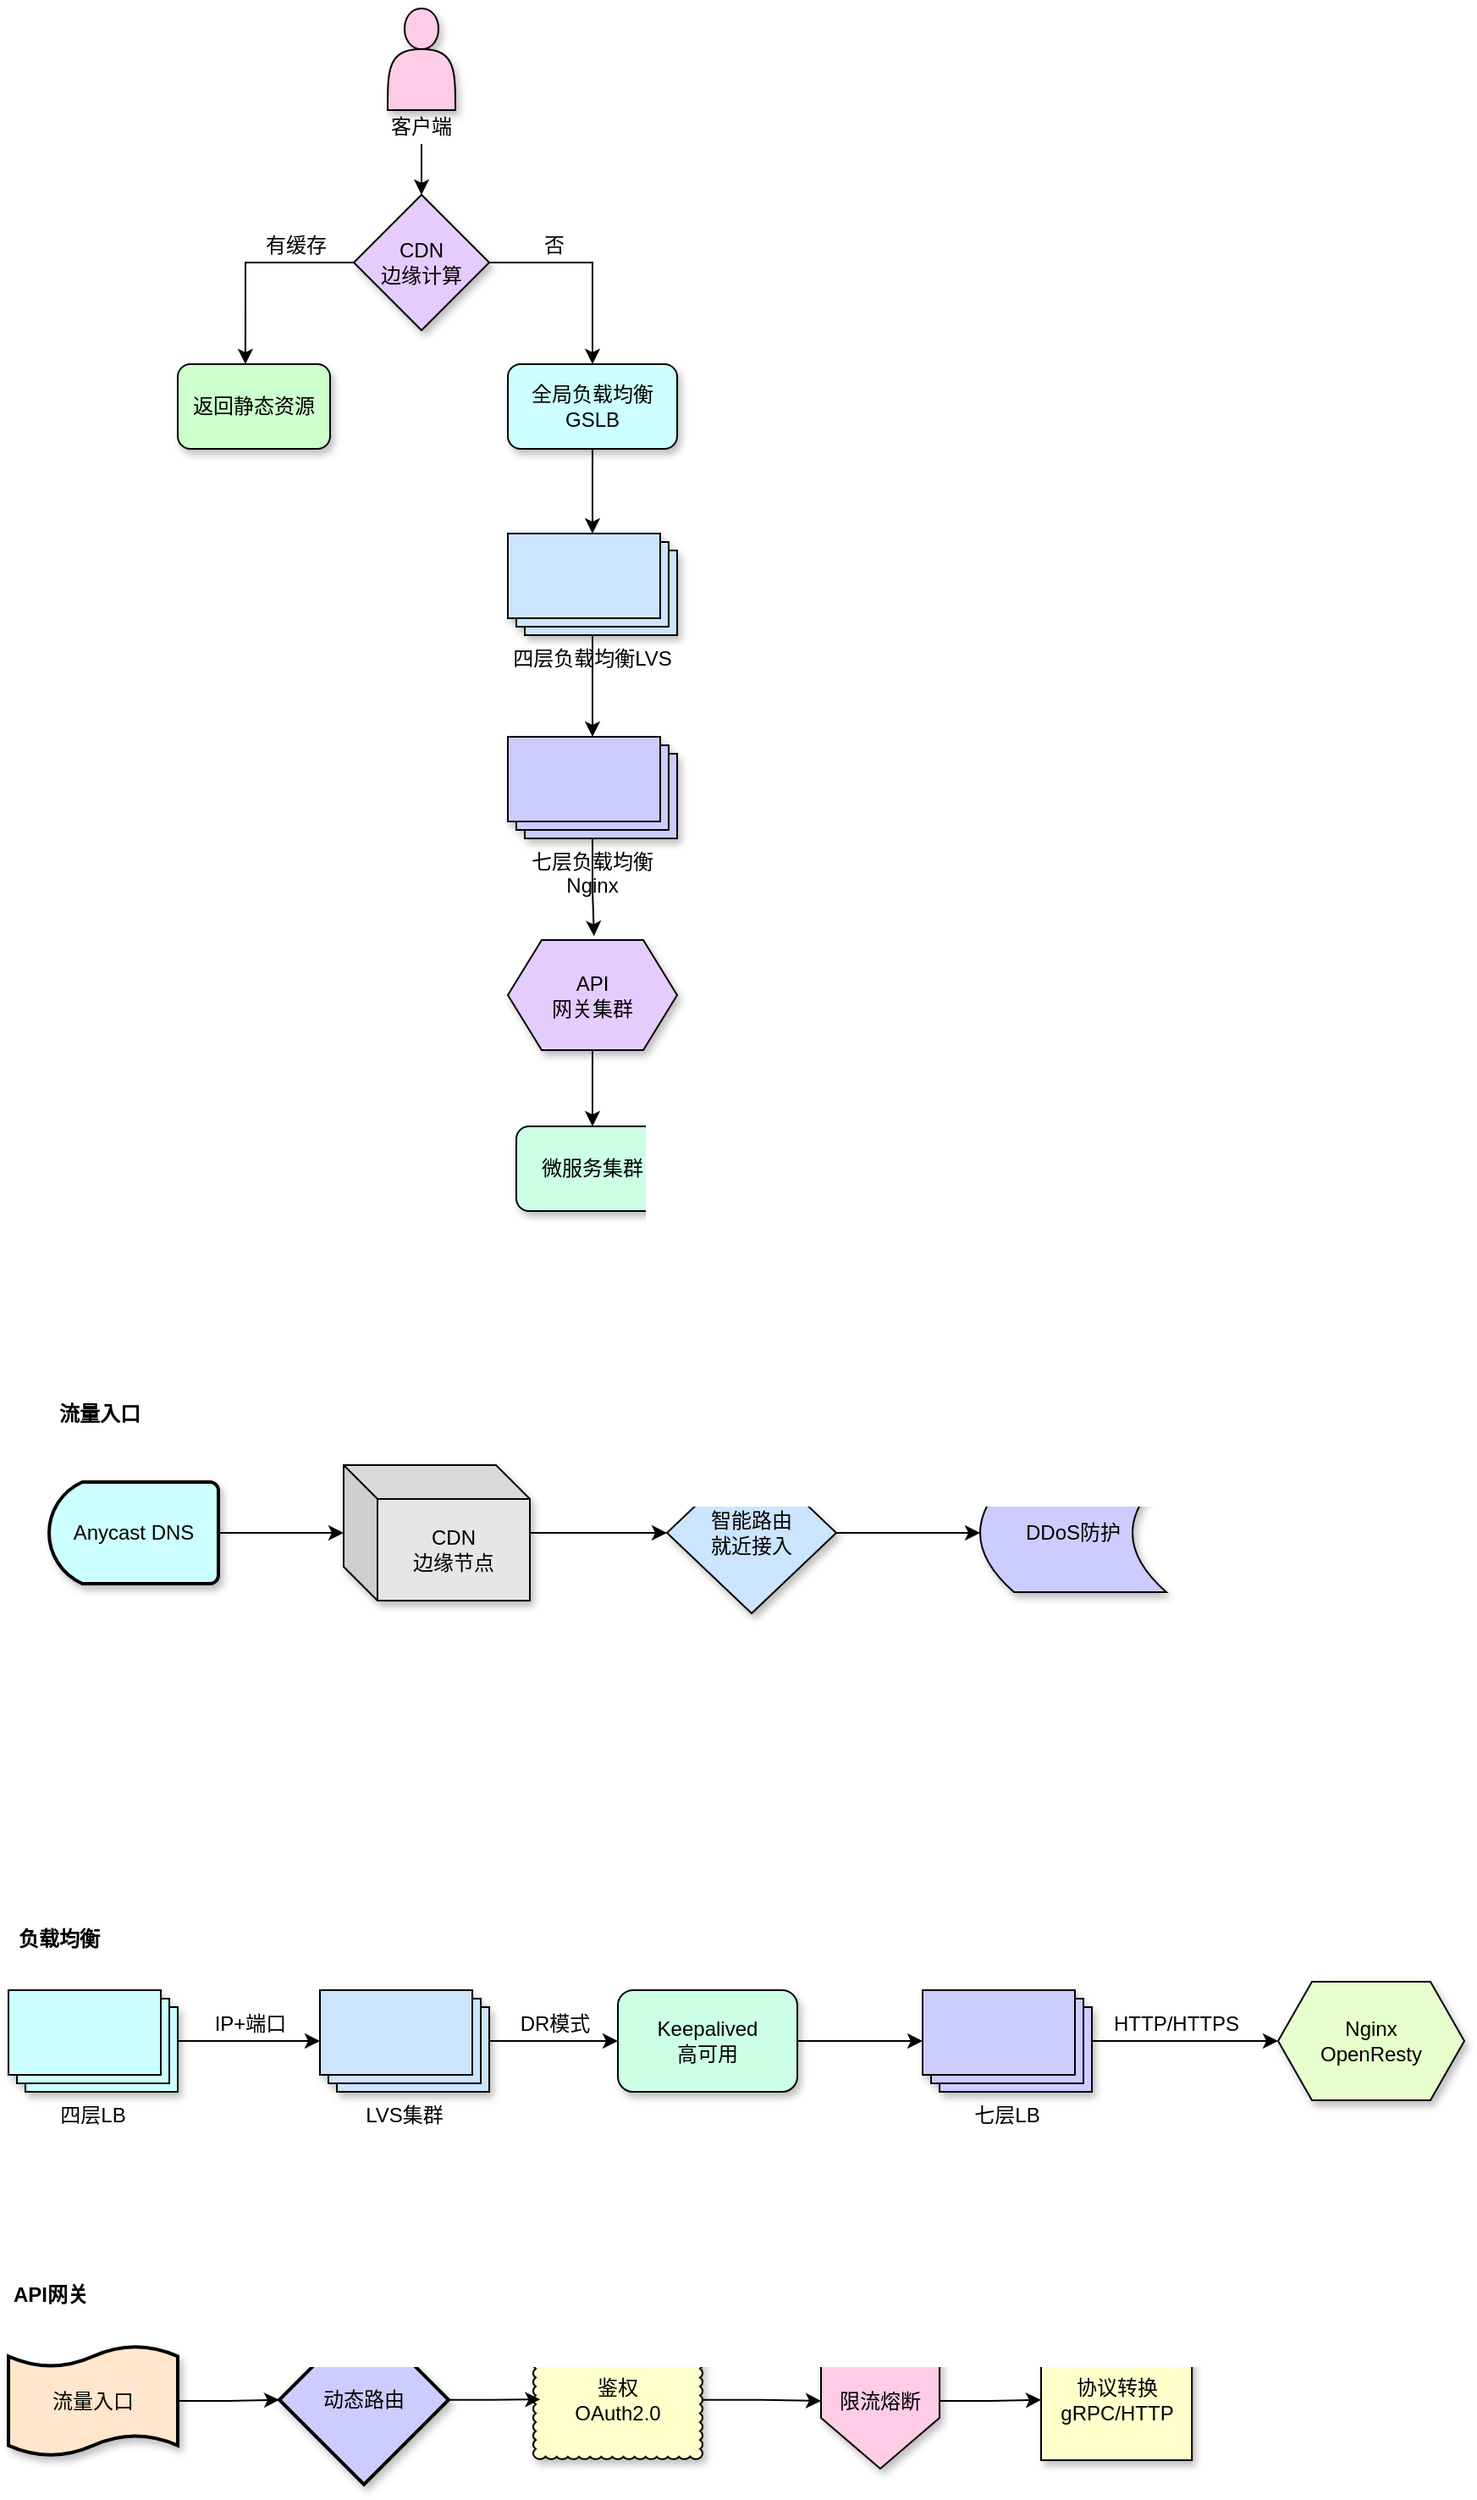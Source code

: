 <mxfile version="28.0.7">
  <diagram name="第 1 页" id="UgM8FfxsNI3zfSPlbwk3">
    <mxGraphModel dx="1073" dy="521" grid="1" gridSize="10" guides="1" tooltips="1" connect="1" arrows="1" fold="1" page="1" pageScale="1" pageWidth="827" pageHeight="1169" math="0" shadow="0">
      <root>
        <mxCell id="0" />
        <mxCell id="1" parent="0" />
        <mxCell id="dd9rRILLbQaEppfjLX-1-6" value="七层负载均衡Nginx" style="verticalLabelPosition=bottom;verticalAlign=top;html=1;shape=mxgraph.basic.layered_rect;dx=10;outlineConnect=0;whiteSpace=wrap;shadow=1;fillColor=#CCCCFF;" parent="1" vertex="1">
          <mxGeometry x="355" y="540" width="100" height="60" as="geometry" />
        </mxCell>
        <mxCell id="G7YPm5RvyC9O0uatV-jY-27" style="edgeStyle=orthogonalEdgeStyle;rounded=0;orthogonalLoop=1;jettySize=auto;html=1;entryX=0.5;entryY=0;entryDx=0;entryDy=0;" edge="1" parent="1" source="dd9rRILLbQaEppfjLX-1-7" target="dd9rRILLbQaEppfjLX-1-27">
          <mxGeometry relative="1" as="geometry" />
        </mxCell>
        <mxCell id="dd9rRILLbQaEppfjLX-1-7" value="API&lt;br&gt;网关集群" style="shape=hexagon;perimeter=hexagonPerimeter2;whiteSpace=wrap;html=1;fixedSize=1;fillColor=#E5CCFF;shadow=1;" parent="1" vertex="1">
          <mxGeometry x="355" y="660" width="100" height="65" as="geometry" />
        </mxCell>
        <mxCell id="dd9rRILLbQaEppfjLX-1-27" value="微服务集群" style="rounded=1;whiteSpace=wrap;html=1;fillColor=#CCFFE6;shadow=1;" parent="1" vertex="1">
          <mxGeometry x="360" y="770" width="90" height="50" as="geometry" />
        </mxCell>
        <mxCell id="dd9rRILLbQaEppfjLX-1-1" value="" style="shape=actor;whiteSpace=wrap;html=1;fillColor=#FFCCE6;shadow=1;" parent="1" vertex="1">
          <mxGeometry x="284" y="110" width="40" height="60" as="geometry" />
        </mxCell>
        <mxCell id="G7YPm5RvyC9O0uatV-jY-23" style="edgeStyle=orthogonalEdgeStyle;rounded=0;orthogonalLoop=1;jettySize=auto;html=1;exitX=1;exitY=0.5;exitDx=0;exitDy=0;entryX=0.5;entryY=0;entryDx=0;entryDy=0;" edge="1" parent="1" source="dd9rRILLbQaEppfjLX-1-2" target="G7YPm5RvyC9O0uatV-jY-19">
          <mxGeometry relative="1" as="geometry" />
        </mxCell>
        <mxCell id="dd9rRILLbQaEppfjLX-1-2" value="CDN&lt;br&gt;边缘计算" style="rhombus;whiteSpace=wrap;html=1;fillColor=#E5CCFF;shadow=1;" parent="1" vertex="1">
          <mxGeometry x="264" y="220" width="80" height="80" as="geometry" />
        </mxCell>
        <mxCell id="dd9rRILLbQaEppfjLX-1-10" style="edgeStyle=orthogonalEdgeStyle;rounded=0;orthogonalLoop=1;jettySize=auto;html=1;entryX=0.5;entryY=0;entryDx=0;entryDy=0;" parent="1" source="dd9rRILLbQaEppfjLX-1-3" target="dd9rRILLbQaEppfjLX-1-2" edge="1">
          <mxGeometry relative="1" as="geometry" />
        </mxCell>
        <mxCell id="dd9rRILLbQaEppfjLX-1-3" value="客户端" style="text;strokeColor=none;align=center;fillColor=none;html=1;verticalAlign=middle;whiteSpace=wrap;rounded=0;" parent="1" vertex="1">
          <mxGeometry x="282" y="170" width="44" height="20" as="geometry" />
        </mxCell>
        <mxCell id="dd9rRILLbQaEppfjLX-1-4" value="返回静态资源" style="rounded=1;whiteSpace=wrap;html=1;fillColor=#CCFFCC;shadow=1;" parent="1" vertex="1">
          <mxGeometry x="160" y="320" width="90" height="50" as="geometry" />
        </mxCell>
        <mxCell id="dd9rRILLbQaEppfjLX-1-11" style="edgeStyle=orthogonalEdgeStyle;rounded=0;orthogonalLoop=1;jettySize=auto;html=1;exitX=0;exitY=0.5;exitDx=0;exitDy=0;entryX=0.444;entryY=0;entryDx=0;entryDy=0;entryPerimeter=0;" parent="1" source="dd9rRILLbQaEppfjLX-1-2" target="dd9rRILLbQaEppfjLX-1-4" edge="1">
          <mxGeometry relative="1" as="geometry" />
        </mxCell>
        <mxCell id="dd9rRILLbQaEppfjLX-1-23" value="有缓存" style="text;strokeColor=none;align=center;fillColor=none;html=1;verticalAlign=middle;whiteSpace=wrap;rounded=0;" parent="1" vertex="1">
          <mxGeometry x="210" y="240" width="40" height="20" as="geometry" />
        </mxCell>
        <mxCell id="dd9rRILLbQaEppfjLX-1-24" value="否" style="text;strokeColor=none;align=center;fillColor=none;html=1;verticalAlign=middle;whiteSpace=wrap;rounded=0;" parent="1" vertex="1">
          <mxGeometry x="370" y="240" width="25" height="20" as="geometry" />
        </mxCell>
        <mxCell id="G7YPm5RvyC9O0uatV-jY-24" style="edgeStyle=orthogonalEdgeStyle;rounded=0;orthogonalLoop=1;jettySize=auto;html=1;" edge="1" parent="1" source="G7YPm5RvyC9O0uatV-jY-19" target="G7YPm5RvyC9O0uatV-jY-21">
          <mxGeometry relative="1" as="geometry" />
        </mxCell>
        <mxCell id="G7YPm5RvyC9O0uatV-jY-19" value="全局负载均衡&lt;div&gt;GSLB&lt;/div&gt;" style="rounded=1;whiteSpace=wrap;html=1;fillColor=#CCFFFF;shadow=1;" vertex="1" parent="1">
          <mxGeometry x="355" y="320" width="100" height="50" as="geometry" />
        </mxCell>
        <mxCell id="G7YPm5RvyC9O0uatV-jY-33" style="edgeStyle=orthogonalEdgeStyle;rounded=0;orthogonalLoop=1;jettySize=auto;html=1;" edge="1" parent="1" source="G7YPm5RvyC9O0uatV-jY-21" target="dd9rRILLbQaEppfjLX-1-6">
          <mxGeometry relative="1" as="geometry" />
        </mxCell>
        <mxCell id="G7YPm5RvyC9O0uatV-jY-21" value="四层负载均衡LVS" style="verticalLabelPosition=bottom;verticalAlign=top;html=1;shape=mxgraph.basic.layered_rect;dx=10;outlineConnect=0;whiteSpace=wrap;fillColor=#CCE5FF;shadow=1;" vertex="1" parent="1">
          <mxGeometry x="355" y="420" width="100" height="60" as="geometry" />
        </mxCell>
        <mxCell id="G7YPm5RvyC9O0uatV-jY-31" style="edgeStyle=orthogonalEdgeStyle;rounded=0;orthogonalLoop=1;jettySize=auto;html=1;entryX=0.509;entryY=-0.036;entryDx=0;entryDy=0;entryPerimeter=0;" edge="1" parent="1" source="dd9rRILLbQaEppfjLX-1-6" target="dd9rRILLbQaEppfjLX-1-7">
          <mxGeometry relative="1" as="geometry" />
        </mxCell>
        <mxCell id="G7YPm5RvyC9O0uatV-jY-39" value="" style="group" vertex="1" connectable="0" parent="1">
          <mxGeometry x="84" y="930" width="660" height="127.5" as="geometry" />
        </mxCell>
        <mxCell id="G7YPm5RvyC9O0uatV-jY-35" style="edgeStyle=orthogonalEdgeStyle;rounded=0;orthogonalLoop=1;jettySize=auto;html=1;" edge="1" parent="G7YPm5RvyC9O0uatV-jY-39" source="G7YPm5RvyC9O0uatV-jY-2" target="G7YPm5RvyC9O0uatV-jY-8">
          <mxGeometry relative="1" as="geometry" />
        </mxCell>
        <mxCell id="G7YPm5RvyC9O0uatV-jY-2" value="Anycast DNS" style="strokeWidth=2;html=1;shape=mxgraph.flowchart.delay;whiteSpace=wrap;fillColor=#CCFFFF;shadow=1;direction=west;" vertex="1" parent="G7YPm5RvyC9O0uatV-jY-39">
          <mxGeometry y="50" width="100" height="60" as="geometry" />
        </mxCell>
        <mxCell id="G7YPm5RvyC9O0uatV-jY-6" value="DDoS防护" style="shape=dataStorage;whiteSpace=wrap;html=1;fixedSize=1;fillColor=#CCCCFF;shadow=1;" vertex="1" parent="G7YPm5RvyC9O0uatV-jY-39">
          <mxGeometry x="550" y="45" width="110" height="70" as="geometry" />
        </mxCell>
        <mxCell id="G7YPm5RvyC9O0uatV-jY-36" style="edgeStyle=orthogonalEdgeStyle;rounded=0;orthogonalLoop=1;jettySize=auto;html=1;entryX=0;entryY=0.5;entryDx=0;entryDy=0;" edge="1" parent="G7YPm5RvyC9O0uatV-jY-39" source="G7YPm5RvyC9O0uatV-jY-8" target="G7YPm5RvyC9O0uatV-jY-34">
          <mxGeometry relative="1" as="geometry" />
        </mxCell>
        <mxCell id="G7YPm5RvyC9O0uatV-jY-8" value="CDN&lt;br&gt;边缘节点" style="shape=cube;whiteSpace=wrap;html=1;boundedLbl=1;backgroundOutline=1;darkOpacity=0.05;darkOpacity2=0.1;fillColor=#E6E6E6;shadow=1;" vertex="1" parent="G7YPm5RvyC9O0uatV-jY-39">
          <mxGeometry x="174" y="40" width="110" height="80" as="geometry" />
        </mxCell>
        <mxCell id="G7YPm5RvyC9O0uatV-jY-37" style="edgeStyle=orthogonalEdgeStyle;rounded=0;orthogonalLoop=1;jettySize=auto;html=1;" edge="1" parent="G7YPm5RvyC9O0uatV-jY-39" source="G7YPm5RvyC9O0uatV-jY-34" target="G7YPm5RvyC9O0uatV-jY-6">
          <mxGeometry relative="1" as="geometry" />
        </mxCell>
        <mxCell id="G7YPm5RvyC9O0uatV-jY-34" value="智能路由&lt;br&gt;就近接入" style="rhombus;whiteSpace=wrap;html=1;fillColor=#CCE5FF;shadow=1;" vertex="1" parent="G7YPm5RvyC9O0uatV-jY-39">
          <mxGeometry x="365" y="32.5" width="100" height="95" as="geometry" />
        </mxCell>
        <mxCell id="G7YPm5RvyC9O0uatV-jY-38" value="&lt;b&gt;流量入口&lt;/b&gt;" style="text;strokeColor=none;align=center;fillColor=none;html=1;verticalAlign=middle;whiteSpace=wrap;rounded=0;" vertex="1" parent="G7YPm5RvyC9O0uatV-jY-39">
          <mxGeometry width="60" height="20" as="geometry" />
        </mxCell>
        <mxCell id="G7YPm5RvyC9O0uatV-jY-55" value="" style="group" vertex="1" connectable="0" parent="1">
          <mxGeometry x="60" y="1240" width="860" height="105" as="geometry" />
        </mxCell>
        <mxCell id="G7YPm5RvyC9O0uatV-jY-40" value="Nginx&lt;br&gt;OpenResty" style="shape=hexagon;perimeter=hexagonPerimeter2;whiteSpace=wrap;html=1;fixedSize=1;fillColor=#E6FFCC;shadow=1;" vertex="1" parent="G7YPm5RvyC9O0uatV-jY-55">
          <mxGeometry x="750" y="35" width="110" height="70" as="geometry" />
        </mxCell>
        <mxCell id="G7YPm5RvyC9O0uatV-jY-52" style="edgeStyle=orthogonalEdgeStyle;rounded=0;orthogonalLoop=1;jettySize=auto;html=1;entryX=0;entryY=0.5;entryDx=0;entryDy=0;" edge="1" parent="G7YPm5RvyC9O0uatV-jY-55" source="G7YPm5RvyC9O0uatV-jY-41" target="G7YPm5RvyC9O0uatV-jY-40">
          <mxGeometry relative="1" as="geometry" />
        </mxCell>
        <mxCell id="G7YPm5RvyC9O0uatV-jY-41" value="七层LB" style="verticalLabelPosition=bottom;verticalAlign=top;html=1;shape=mxgraph.basic.layered_rect;dx=10;outlineConnect=0;whiteSpace=wrap;shadow=1;fillColor=#CCCCFF;" vertex="1" parent="G7YPm5RvyC9O0uatV-jY-55">
          <mxGeometry x="540" y="40" width="100" height="60" as="geometry" />
        </mxCell>
        <mxCell id="G7YPm5RvyC9O0uatV-jY-46" style="edgeStyle=orthogonalEdgeStyle;rounded=0;orthogonalLoop=1;jettySize=auto;html=1;" edge="1" parent="G7YPm5RvyC9O0uatV-jY-55" source="G7YPm5RvyC9O0uatV-jY-42" target="G7YPm5RvyC9O0uatV-jY-43">
          <mxGeometry relative="1" as="geometry" />
        </mxCell>
        <mxCell id="G7YPm5RvyC9O0uatV-jY-42" value="四层LB" style="verticalLabelPosition=bottom;verticalAlign=top;html=1;shape=mxgraph.basic.layered_rect;dx=10;outlineConnect=0;whiteSpace=wrap;fillColor=#CCFFFF;shadow=1;" vertex="1" parent="G7YPm5RvyC9O0uatV-jY-55">
          <mxGeometry y="40" width="100" height="60" as="geometry" />
        </mxCell>
        <mxCell id="G7YPm5RvyC9O0uatV-jY-49" style="edgeStyle=orthogonalEdgeStyle;rounded=0;orthogonalLoop=1;jettySize=auto;html=1;entryX=0;entryY=0.5;entryDx=0;entryDy=0;" edge="1" parent="G7YPm5RvyC9O0uatV-jY-55" source="G7YPm5RvyC9O0uatV-jY-43" target="G7YPm5RvyC9O0uatV-jY-44">
          <mxGeometry relative="1" as="geometry" />
        </mxCell>
        <mxCell id="G7YPm5RvyC9O0uatV-jY-43" value="LVS集群" style="verticalLabelPosition=bottom;verticalAlign=top;html=1;shape=mxgraph.basic.layered_rect;dx=10;outlineConnect=0;whiteSpace=wrap;fillColor=#CCE5FF;shadow=1;" vertex="1" parent="G7YPm5RvyC9O0uatV-jY-55">
          <mxGeometry x="184" y="40" width="100" height="60" as="geometry" />
        </mxCell>
        <mxCell id="G7YPm5RvyC9O0uatV-jY-51" style="edgeStyle=orthogonalEdgeStyle;rounded=0;orthogonalLoop=1;jettySize=auto;html=1;" edge="1" parent="G7YPm5RvyC9O0uatV-jY-55" source="G7YPm5RvyC9O0uatV-jY-44" target="G7YPm5RvyC9O0uatV-jY-41">
          <mxGeometry relative="1" as="geometry" />
        </mxCell>
        <mxCell id="G7YPm5RvyC9O0uatV-jY-44" value="Keepalived&lt;br&gt;高可用" style="rounded=1;whiteSpace=wrap;html=1;fillColor=#CCFFE6;shadow=1;" vertex="1" parent="G7YPm5RvyC9O0uatV-jY-55">
          <mxGeometry x="360" y="40" width="106" height="60" as="geometry" />
        </mxCell>
        <mxCell id="G7YPm5RvyC9O0uatV-jY-47" value="IP+端口" style="text;strokeColor=none;align=center;fillColor=none;html=1;verticalAlign=middle;whiteSpace=wrap;rounded=0;" vertex="1" parent="G7YPm5RvyC9O0uatV-jY-55">
          <mxGeometry x="120" y="50" width="46" height="20" as="geometry" />
        </mxCell>
        <mxCell id="G7YPm5RvyC9O0uatV-jY-50" value="DR模式" style="text;strokeColor=none;align=center;fillColor=none;html=1;verticalAlign=middle;whiteSpace=wrap;rounded=0;" vertex="1" parent="G7YPm5RvyC9O0uatV-jY-55">
          <mxGeometry x="299.5" y="50" width="46" height="20" as="geometry" />
        </mxCell>
        <mxCell id="G7YPm5RvyC9O0uatV-jY-53" value="HTTP/HTTPS" style="text;strokeColor=none;align=center;fillColor=none;html=1;verticalAlign=middle;whiteSpace=wrap;rounded=0;" vertex="1" parent="G7YPm5RvyC9O0uatV-jY-55">
          <mxGeometry x="650" y="50" width="80" height="20" as="geometry" />
        </mxCell>
        <mxCell id="G7YPm5RvyC9O0uatV-jY-54" value="&lt;b&gt;负载均衡&lt;/b&gt;" style="text;strokeColor=none;align=center;fillColor=none;html=1;verticalAlign=middle;whiteSpace=wrap;rounded=0;" vertex="1" parent="G7YPm5RvyC9O0uatV-jY-55">
          <mxGeometry width="60" height="20" as="geometry" />
        </mxCell>
        <mxCell id="G7YPm5RvyC9O0uatV-jY-68" value="" style="group" vertex="1" connectable="0" parent="1">
          <mxGeometry x="60" y="1447.5" width="700" height="124.38" as="geometry" />
        </mxCell>
        <mxCell id="G7YPm5RvyC9O0uatV-jY-61" style="edgeStyle=orthogonalEdgeStyle;rounded=0;orthogonalLoop=1;jettySize=auto;html=1;entryX=0;entryY=0.5;entryDx=0;entryDy=0;entryPerimeter=0;" edge="1" parent="G7YPm5RvyC9O0uatV-jY-68" source="G7YPm5RvyC9O0uatV-jY-56" target="G7YPm5RvyC9O0uatV-jY-57">
          <mxGeometry relative="1" as="geometry">
            <mxPoint x="160" y="75" as="targetPoint" />
          </mxGeometry>
        </mxCell>
        <mxCell id="G7YPm5RvyC9O0uatV-jY-56" value="流量入口" style="shape=tape;whiteSpace=wrap;html=1;strokeWidth=2;size=0.19;fillColor=#FFE6CC;shadow=1;" vertex="1" parent="G7YPm5RvyC9O0uatV-jY-68">
          <mxGeometry y="42.51" width="100" height="65" as="geometry" />
        </mxCell>
        <mxCell id="G7YPm5RvyC9O0uatV-jY-57" value="动态路由" style="strokeWidth=2;html=1;shape=mxgraph.flowchart.decision;whiteSpace=wrap;fillColor=#CCCCFF;shadow=1;" vertex="1" parent="G7YPm5RvyC9O0uatV-jY-68">
          <mxGeometry x="160" y="24.38" width="100" height="100" as="geometry" />
        </mxCell>
        <mxCell id="G7YPm5RvyC9O0uatV-jY-58" value="协议转换gRPC/HTTP" style="whiteSpace=wrap;html=1;shape=mxgraph.basic.document;fillColor=#FFFFCC;shadow=1;" vertex="1" parent="G7YPm5RvyC9O0uatV-jY-68">
          <mxGeometry x="610" y="38.76" width="90" height="71.25" as="geometry" />
        </mxCell>
        <mxCell id="G7YPm5RvyC9O0uatV-jY-64" style="edgeStyle=orthogonalEdgeStyle;rounded=0;orthogonalLoop=1;jettySize=auto;html=1;entryX=0;entryY=0.5;entryDx=0;entryDy=0;" edge="1" parent="G7YPm5RvyC9O0uatV-jY-68" source="G7YPm5RvyC9O0uatV-jY-59" target="G7YPm5RvyC9O0uatV-jY-60">
          <mxGeometry relative="1" as="geometry" />
        </mxCell>
        <mxCell id="G7YPm5RvyC9O0uatV-jY-59" value="鉴权&lt;br&gt;OAuth2.0" style="whiteSpace=wrap;html=1;shape=mxgraph.basic.cloud_rect;fillColor=#FFFFCC;shadow=1;" vertex="1" parent="G7YPm5RvyC9O0uatV-jY-68">
          <mxGeometry x="310" y="39.38" width="100" height="70" as="geometry" />
        </mxCell>
        <mxCell id="G7YPm5RvyC9O0uatV-jY-60" value="限流熔断" style="shape=offPageConnector;whiteSpace=wrap;html=1;fillColor=#FFCCE6;shadow=1;" vertex="1" parent="G7YPm5RvyC9O0uatV-jY-68">
          <mxGeometry x="480" y="35.01" width="70" height="80" as="geometry" />
        </mxCell>
        <mxCell id="G7YPm5RvyC9O0uatV-jY-63" style="edgeStyle=orthogonalEdgeStyle;rounded=0;orthogonalLoop=1;jettySize=auto;html=1;entryX=0.042;entryY=0.496;entryDx=0;entryDy=0;entryPerimeter=0;" edge="1" parent="G7YPm5RvyC9O0uatV-jY-68" source="G7YPm5RvyC9O0uatV-jY-57" target="G7YPm5RvyC9O0uatV-jY-59">
          <mxGeometry relative="1" as="geometry" />
        </mxCell>
        <mxCell id="G7YPm5RvyC9O0uatV-jY-65" style="edgeStyle=orthogonalEdgeStyle;rounded=0;orthogonalLoop=1;jettySize=auto;html=1;entryX=0;entryY=0.5;entryDx=0;entryDy=0;entryPerimeter=0;" edge="1" parent="G7YPm5RvyC9O0uatV-jY-68" source="G7YPm5RvyC9O0uatV-jY-60" target="G7YPm5RvyC9O0uatV-jY-58">
          <mxGeometry relative="1" as="geometry" />
        </mxCell>
        <mxCell id="G7YPm5RvyC9O0uatV-jY-66" value="&lt;b&gt;API网关&lt;/b&gt;" style="text;strokeColor=none;align=center;fillColor=none;html=1;verticalAlign=middle;whiteSpace=wrap;rounded=0;" vertex="1" parent="G7YPm5RvyC9O0uatV-jY-68">
          <mxGeometry width="50" height="25" as="geometry" />
        </mxCell>
      </root>
    </mxGraphModel>
  </diagram>
</mxfile>
